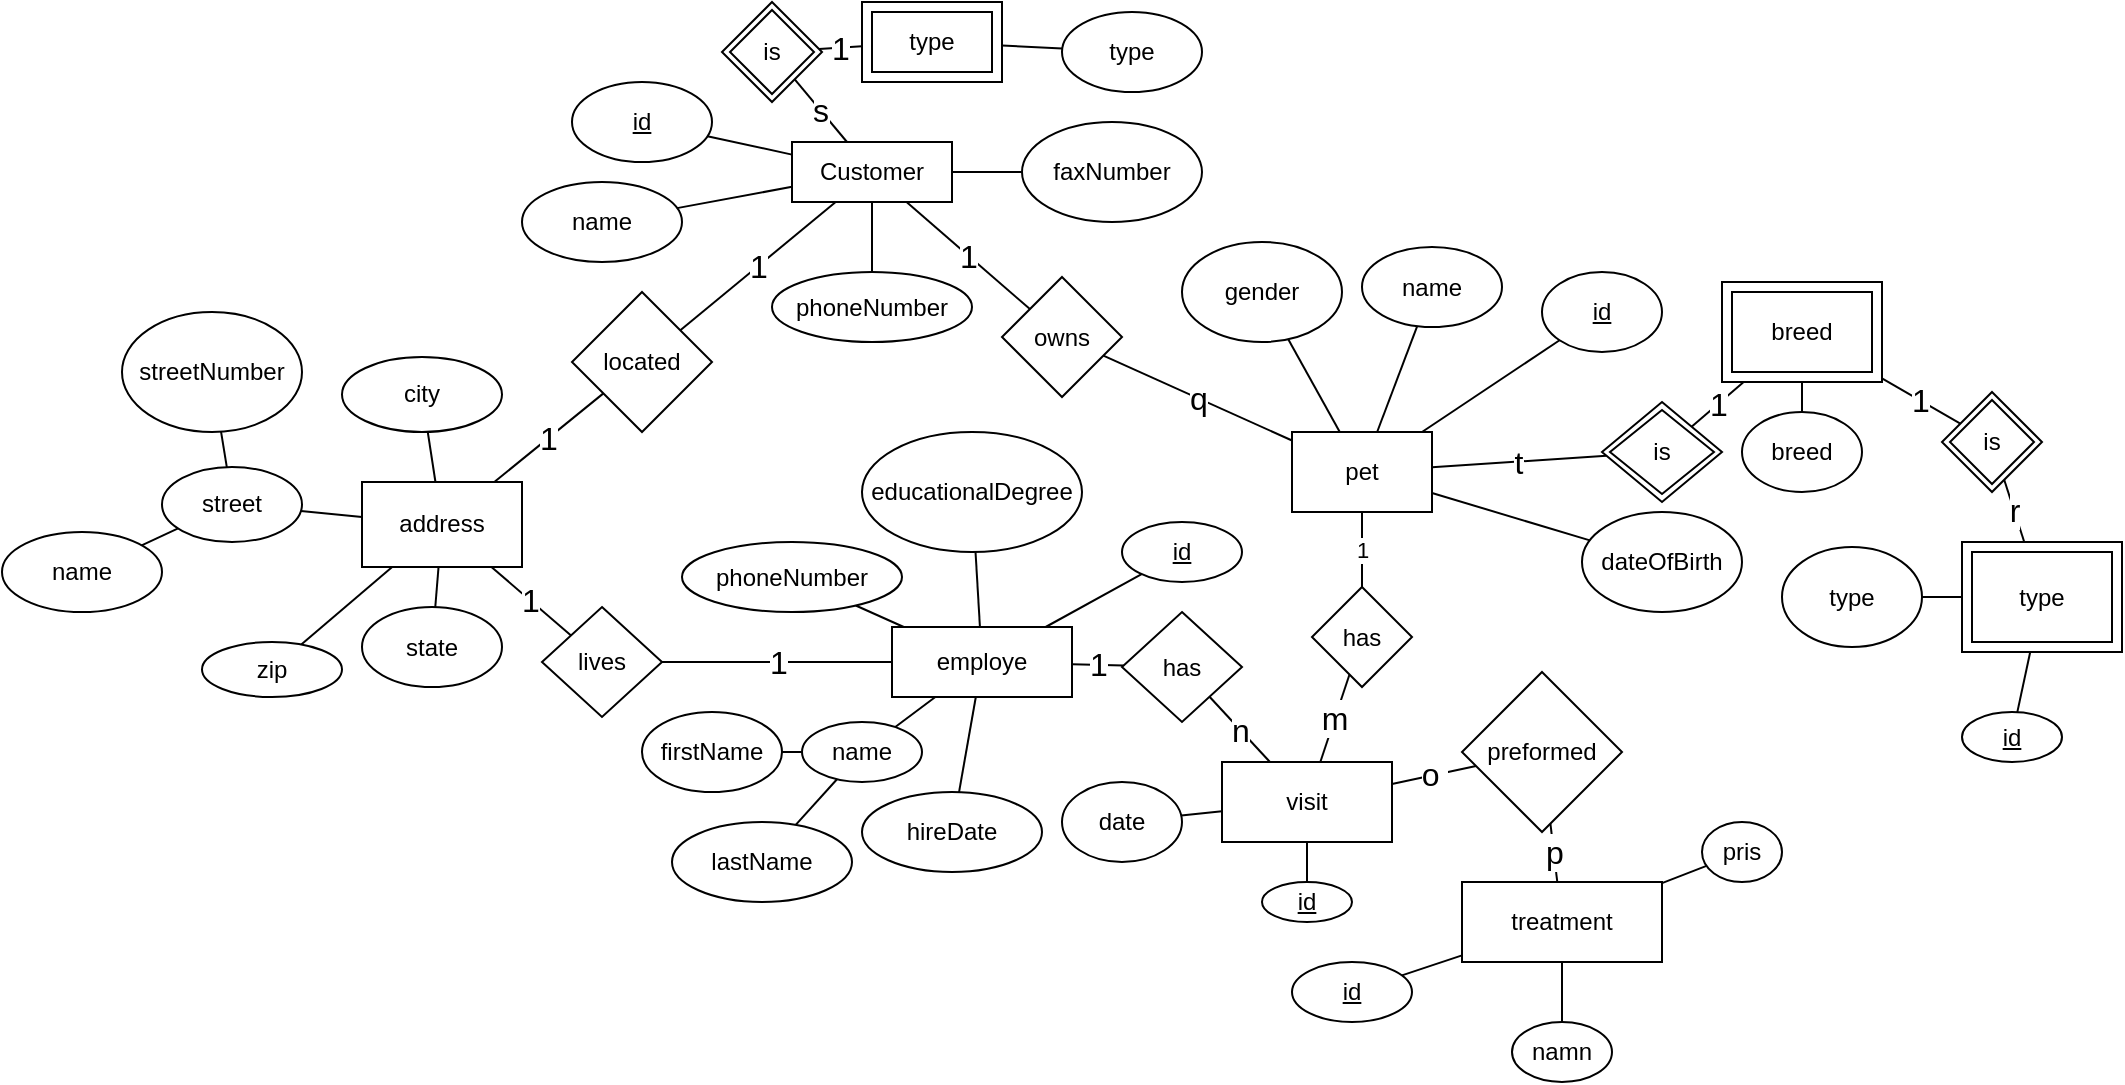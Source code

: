 <mxfile version="14.3.2" type="github">
  <diagram id="6yBv9EPGHSS3pZFMt0RR" name="Page-1">
    <mxGraphModel dx="1422" dy="806" grid="1" gridSize="10" guides="1" tooltips="1" connect="1" arrows="1" fold="1" page="1" pageScale="1" pageWidth="2000" pageHeight="2000" math="0" shadow="0">
      <root>
        <mxCell id="0" />
        <mxCell id="1" parent="0" />
        <mxCell id="rghyE2yy_vqSzcF_WPR2-24" value="" style="edgeStyle=none;orthogonalLoop=1;jettySize=auto;html=1;endArrow=none;" parent="1" source="rghyE2yy_vqSzcF_WPR2-1" target="rghyE2yy_vqSzcF_WPR2-23" edge="1">
          <mxGeometry relative="1" as="geometry" />
        </mxCell>
        <mxCell id="rghyE2yy_vqSzcF_WPR2-29" value="" style="edgeStyle=none;orthogonalLoop=1;jettySize=auto;html=1;endArrow=none;" parent="1" source="rghyE2yy_vqSzcF_WPR2-1" target="rghyE2yy_vqSzcF_WPR2-28" edge="1">
          <mxGeometry relative="1" as="geometry" />
        </mxCell>
        <mxCell id="rghyE2yy_vqSzcF_WPR2-50" value="s" style="edgeStyle=none;orthogonalLoop=1;jettySize=auto;html=1;endArrow=none;fontSize=16;" parent="1" source="rghyE2yy_vqSzcF_WPR2-1" target="rghyE2yy_vqSzcF_WPR2-49" edge="1">
          <mxGeometry relative="1" as="geometry" />
        </mxCell>
        <mxCell id="rghyE2yy_vqSzcF_WPR2-84" value="1" style="edgeStyle=none;orthogonalLoop=1;jettySize=auto;html=1;endArrow=none;fontSize=16;" parent="1" source="rghyE2yy_vqSzcF_WPR2-1" target="rghyE2yy_vqSzcF_WPR2-83" edge="1">
          <mxGeometry relative="1" as="geometry" />
        </mxCell>
        <mxCell id="4AbZtlM--KpaMA0zl2eF-10" value="" style="edgeStyle=none;orthogonalLoop=1;jettySize=auto;html=1;endArrow=none;" parent="1" source="rghyE2yy_vqSzcF_WPR2-1" target="4AbZtlM--KpaMA0zl2eF-9" edge="1">
          <mxGeometry relative="1" as="geometry" />
        </mxCell>
        <mxCell id="rghyE2yy_vqSzcF_WPR2-1" value="Customer" style="rounded=0;whiteSpace=wrap;html=1;" parent="1" vertex="1">
          <mxGeometry x="425" y="90" width="80" height="30" as="geometry" />
        </mxCell>
        <mxCell id="rghyE2yy_vqSzcF_WPR2-9" value="" style="edgeStyle=none;orthogonalLoop=1;jettySize=auto;html=1;endArrow=none;" parent="1" source="rghyE2yy_vqSzcF_WPR2-2" target="rghyE2yy_vqSzcF_WPR2-8" edge="1">
          <mxGeometry relative="1" as="geometry" />
        </mxCell>
        <mxCell id="rghyE2yy_vqSzcF_WPR2-11" value="" style="edgeStyle=none;orthogonalLoop=1;jettySize=auto;html=1;endArrow=none;" parent="1" source="rghyE2yy_vqSzcF_WPR2-2" target="rghyE2yy_vqSzcF_WPR2-10" edge="1">
          <mxGeometry relative="1" as="geometry" />
        </mxCell>
        <mxCell id="rghyE2yy_vqSzcF_WPR2-41" value="t" style="edgeStyle=none;orthogonalLoop=1;jettySize=auto;html=1;endArrow=none;fontSize=16;" parent="1" source="rghyE2yy_vqSzcF_WPR2-2" target="rghyE2yy_vqSzcF_WPR2-39" edge="1">
          <mxGeometry relative="1" as="geometry" />
        </mxCell>
        <mxCell id="rghyE2yy_vqSzcF_WPR2-80" value="" style="edgeStyle=none;orthogonalLoop=1;jettySize=auto;html=1;endArrow=none;" parent="1" source="rghyE2yy_vqSzcF_WPR2-2" target="rghyE2yy_vqSzcF_WPR2-79" edge="1">
          <mxGeometry relative="1" as="geometry" />
        </mxCell>
        <mxCell id="rghyE2yy_vqSzcF_WPR2-82" value="" style="edgeStyle=none;orthogonalLoop=1;jettySize=auto;html=1;endArrow=none;" parent="1" source="rghyE2yy_vqSzcF_WPR2-2" target="rghyE2yy_vqSzcF_WPR2-81" edge="1">
          <mxGeometry relative="1" as="geometry" />
        </mxCell>
        <mxCell id="rghyE2yy_vqSzcF_WPR2-109" value="1" style="edgeStyle=none;orthogonalLoop=1;jettySize=auto;html=1;endArrow=none;" parent="1" source="rghyE2yy_vqSzcF_WPR2-2" target="rghyE2yy_vqSzcF_WPR2-159" edge="1">
          <mxGeometry relative="1" as="geometry">
            <mxPoint x="703.158" y="358.158" as="targetPoint" />
          </mxGeometry>
        </mxCell>
        <mxCell id="rghyE2yy_vqSzcF_WPR2-2" value="pet" style="rounded=0;whiteSpace=wrap;html=1;" parent="1" vertex="1">
          <mxGeometry x="675" y="235" width="70" height="40" as="geometry" />
        </mxCell>
        <mxCell id="rghyE2yy_vqSzcF_WPR2-8" value="&lt;u&gt;id&lt;/u&gt;" style="ellipse;whiteSpace=wrap;html=1;rounded=0;" parent="1" vertex="1">
          <mxGeometry x="800" y="155" width="60" height="40" as="geometry" />
        </mxCell>
        <mxCell id="rghyE2yy_vqSzcF_WPR2-10" value="name" style="ellipse;whiteSpace=wrap;html=1;rounded=0;" parent="1" vertex="1">
          <mxGeometry x="710" y="142.5" width="70" height="40" as="geometry" />
        </mxCell>
        <mxCell id="rghyE2yy_vqSzcF_WPR2-23" value="name" style="ellipse;whiteSpace=wrap;html=1;rounded=0;" parent="1" vertex="1">
          <mxGeometry x="290" y="110" width="80" height="40" as="geometry" />
        </mxCell>
        <mxCell id="rghyE2yy_vqSzcF_WPR2-28" value="&lt;u&gt;id&lt;/u&gt;" style="ellipse;whiteSpace=wrap;html=1;rounded=0;" parent="1" vertex="1">
          <mxGeometry x="315" y="60" width="70" height="40" as="geometry" />
        </mxCell>
        <mxCell id="rghyE2yy_vqSzcF_WPR2-43" value="1" style="edgeStyle=none;orthogonalLoop=1;jettySize=auto;html=1;endArrow=none;fontSize=16;" parent="1" source="rghyE2yy_vqSzcF_WPR2-37" target="rghyE2yy_vqSzcF_WPR2-40" edge="1">
          <mxGeometry relative="1" as="geometry" />
        </mxCell>
        <mxCell id="rghyE2yy_vqSzcF_WPR2-46" value="" style="edgeStyle=none;orthogonalLoop=1;jettySize=auto;html=1;endArrow=none;" parent="1" source="rghyE2yy_vqSzcF_WPR2-37" target="rghyE2yy_vqSzcF_WPR2-45" edge="1">
          <mxGeometry relative="1" as="geometry" />
        </mxCell>
        <mxCell id="rghyE2yy_vqSzcF_WPR2-37" value="breed" style="shape=ext;margin=3;double=1;whiteSpace=wrap;html=1;align=center;" parent="1" vertex="1">
          <mxGeometry x="890" y="160" width="80" height="50" as="geometry" />
        </mxCell>
        <mxCell id="rghyE2yy_vqSzcF_WPR2-48" value="" style="edgeStyle=none;orthogonalLoop=1;jettySize=auto;html=1;endArrow=none;" parent="1" source="rghyE2yy_vqSzcF_WPR2-38" target="rghyE2yy_vqSzcF_WPR2-47" edge="1">
          <mxGeometry relative="1" as="geometry" />
        </mxCell>
        <mxCell id="rghyE2yy_vqSzcF_WPR2-197" value="" style="edgeStyle=none;orthogonalLoop=1;jettySize=auto;html=1;endArrow=none;" parent="1" source="rghyE2yy_vqSzcF_WPR2-38" target="rghyE2yy_vqSzcF_WPR2-196" edge="1">
          <mxGeometry relative="1" as="geometry" />
        </mxCell>
        <mxCell id="rghyE2yy_vqSzcF_WPR2-198" value="r" style="edgeStyle=none;orthogonalLoop=1;jettySize=auto;html=1;endArrow=none;fontSize=16;" parent="1" source="rghyE2yy_vqSzcF_WPR2-38" target="rghyE2yy_vqSzcF_WPR2-40" edge="1">
          <mxGeometry relative="1" as="geometry" />
        </mxCell>
        <mxCell id="rghyE2yy_vqSzcF_WPR2-38" value="type" style="shape=ext;margin=3;double=1;whiteSpace=wrap;html=1;align=center;" parent="1" vertex="1">
          <mxGeometry x="1010" y="290" width="80" height="55" as="geometry" />
        </mxCell>
        <mxCell id="rghyE2yy_vqSzcF_WPR2-42" value="1" style="edgeStyle=none;orthogonalLoop=1;jettySize=auto;html=1;endArrow=none;fontSize=16;" parent="1" source="rghyE2yy_vqSzcF_WPR2-39" target="rghyE2yy_vqSzcF_WPR2-37" edge="1">
          <mxGeometry relative="1" as="geometry" />
        </mxCell>
        <mxCell id="rghyE2yy_vqSzcF_WPR2-39" value="is" style="shape=rhombus;double=1;perimeter=rhombusPerimeter;whiteSpace=wrap;html=1;align=center;" parent="1" vertex="1">
          <mxGeometry x="830" y="220" width="60" height="50" as="geometry" />
        </mxCell>
        <mxCell id="rghyE2yy_vqSzcF_WPR2-40" value="is" style="shape=rhombus;double=1;perimeter=rhombusPerimeter;whiteSpace=wrap;html=1;align=center;" parent="1" vertex="1">
          <mxGeometry x="1000" y="215" width="50" height="50" as="geometry" />
        </mxCell>
        <mxCell id="rghyE2yy_vqSzcF_WPR2-45" value="breed" style="ellipse;whiteSpace=wrap;html=1;" parent="1" vertex="1">
          <mxGeometry x="900" y="225" width="60" height="40" as="geometry" />
        </mxCell>
        <mxCell id="rghyE2yy_vqSzcF_WPR2-47" value="type" style="ellipse;whiteSpace=wrap;html=1;" parent="1" vertex="1">
          <mxGeometry x="920" y="292.5" width="70" height="50" as="geometry" />
        </mxCell>
        <mxCell id="rghyE2yy_vqSzcF_WPR2-49" value="is" style="shape=rhombus;double=1;perimeter=rhombusPerimeter;whiteSpace=wrap;html=1;align=center;" parent="1" vertex="1">
          <mxGeometry x="390" y="20" width="50" height="50" as="geometry" />
        </mxCell>
        <mxCell id="rghyE2yy_vqSzcF_WPR2-52" value="1" style="edgeStyle=none;orthogonalLoop=1;jettySize=auto;html=1;endArrow=none;fontSize=16;" parent="1" source="rghyE2yy_vqSzcF_WPR2-51" target="rghyE2yy_vqSzcF_WPR2-49" edge="1">
          <mxGeometry relative="1" as="geometry" />
        </mxCell>
        <mxCell id="rghyE2yy_vqSzcF_WPR2-54" value="" style="edgeStyle=none;orthogonalLoop=1;jettySize=auto;html=1;endArrow=none;" parent="1" source="rghyE2yy_vqSzcF_WPR2-51" target="rghyE2yy_vqSzcF_WPR2-53" edge="1">
          <mxGeometry relative="1" as="geometry" />
        </mxCell>
        <mxCell id="rghyE2yy_vqSzcF_WPR2-51" value="type" style="shape=ext;margin=3;double=1;whiteSpace=wrap;html=1;align=center;" parent="1" vertex="1">
          <mxGeometry x="460" y="20" width="70" height="40" as="geometry" />
        </mxCell>
        <mxCell id="rghyE2yy_vqSzcF_WPR2-53" value="type" style="ellipse;whiteSpace=wrap;html=1;" parent="1" vertex="1">
          <mxGeometry x="560" y="25" width="70" height="40" as="geometry" />
        </mxCell>
        <mxCell id="rghyE2yy_vqSzcF_WPR2-57" value="1" style="edgeStyle=none;orthogonalLoop=1;jettySize=auto;html=1;endArrow=none;fontSize=16;" parent="1" source="5qO0IBeMsm2buDMDuULF-1" target="rghyE2yy_vqSzcF_WPR2-56" edge="1">
          <mxGeometry relative="1" as="geometry">
            <mxPoint x="273.529" y="265" as="sourcePoint" />
          </mxGeometry>
        </mxCell>
        <mxCell id="rghyE2yy_vqSzcF_WPR2-60" value="1" style="edgeStyle=none;orthogonalLoop=1;jettySize=auto;html=1;endArrow=none;fontSize=16;" parent="1" source="5qO0IBeMsm2buDMDuULF-1" target="rghyE2yy_vqSzcF_WPR2-59" edge="1">
          <mxGeometry relative="1" as="geometry">
            <mxPoint x="274.615" y="305" as="sourcePoint" />
          </mxGeometry>
        </mxCell>
        <mxCell id="rghyE2yy_vqSzcF_WPR2-64" value="" style="edgeStyle=none;orthogonalLoop=1;jettySize=auto;html=1;endArrow=none;" parent="1" source="5qO0IBeMsm2buDMDuULF-1" target="rghyE2yy_vqSzcF_WPR2-63" edge="1">
          <mxGeometry relative="1" as="geometry">
            <mxPoint x="200" y="278.357" as="sourcePoint" />
          </mxGeometry>
        </mxCell>
        <mxCell id="rghyE2yy_vqSzcF_WPR2-70" value="" style="edgeStyle=none;orthogonalLoop=1;jettySize=auto;html=1;endArrow=none;" parent="1" source="5qO0IBeMsm2buDMDuULF-1" target="rghyE2yy_vqSzcF_WPR2-69" edge="1">
          <mxGeometry relative="1" as="geometry">
            <mxPoint x="256" y="306" as="sourcePoint" />
          </mxGeometry>
        </mxCell>
        <mxCell id="rghyE2yy_vqSzcF_WPR2-72" value="" style="edgeStyle=none;orthogonalLoop=1;jettySize=auto;html=1;endArrow=none;" parent="1" source="5qO0IBeMsm2buDMDuULF-1" target="rghyE2yy_vqSzcF_WPR2-71" edge="1">
          <mxGeometry relative="1" as="geometry">
            <mxPoint x="225.306" y="305" as="sourcePoint" />
          </mxGeometry>
        </mxCell>
        <mxCell id="rghyE2yy_vqSzcF_WPR2-74" value="" style="edgeStyle=none;orthogonalLoop=1;jettySize=auto;html=1;endArrow=none;" parent="1" source="5qO0IBeMsm2buDMDuULF-1" target="rghyE2yy_vqSzcF_WPR2-73" edge="1">
          <mxGeometry relative="1" as="geometry">
            <mxPoint x="248.261" y="305" as="sourcePoint" />
          </mxGeometry>
        </mxCell>
        <mxCell id="rghyE2yy_vqSzcF_WPR2-58" value="1" style="edgeStyle=none;orthogonalLoop=1;jettySize=auto;html=1;endArrow=none;fontSize=16;" parent="1" source="rghyE2yy_vqSzcF_WPR2-56" target="rghyE2yy_vqSzcF_WPR2-1" edge="1">
          <mxGeometry relative="1" as="geometry" />
        </mxCell>
        <mxCell id="rghyE2yy_vqSzcF_WPR2-56" value="located" style="rhombus;whiteSpace=wrap;html=1;rounded=0;" parent="1" vertex="1">
          <mxGeometry x="315" y="165" width="70" height="70" as="geometry" />
        </mxCell>
        <mxCell id="rghyE2yy_vqSzcF_WPR2-62" value="1" style="edgeStyle=none;orthogonalLoop=1;jettySize=auto;html=1;endArrow=none;fontSize=16;" parent="1" source="rghyE2yy_vqSzcF_WPR2-59" target="rghyE2yy_vqSzcF_WPR2-61" edge="1">
          <mxGeometry relative="1" as="geometry" />
        </mxCell>
        <mxCell id="rghyE2yy_vqSzcF_WPR2-59" value="lives" style="rhombus;whiteSpace=wrap;html=1;rounded=0;" parent="1" vertex="1">
          <mxGeometry x="300" y="322.5" width="60" height="55" as="geometry" />
        </mxCell>
        <mxCell id="rghyE2yy_vqSzcF_WPR2-78" value="" style="edgeStyle=none;orthogonalLoop=1;jettySize=auto;html=1;endArrow=none;" parent="1" source="rghyE2yy_vqSzcF_WPR2-1" target="rghyE2yy_vqSzcF_WPR2-77" edge="1">
          <mxGeometry relative="1" as="geometry" />
        </mxCell>
        <mxCell id="rghyE2yy_vqSzcF_WPR2-94" value="" style="edgeStyle=none;orthogonalLoop=1;jettySize=auto;html=1;endArrow=none;" parent="1" source="rghyE2yy_vqSzcF_WPR2-61" target="rghyE2yy_vqSzcF_WPR2-93" edge="1">
          <mxGeometry relative="1" as="geometry" />
        </mxCell>
        <mxCell id="rghyE2yy_vqSzcF_WPR2-96" value="" style="edgeStyle=none;orthogonalLoop=1;jettySize=auto;html=1;endArrow=none;" parent="1" source="rghyE2yy_vqSzcF_WPR2-61" target="rghyE2yy_vqSzcF_WPR2-95" edge="1">
          <mxGeometry relative="1" as="geometry" />
        </mxCell>
        <mxCell id="rghyE2yy_vqSzcF_WPR2-103" value="" style="edgeStyle=none;orthogonalLoop=1;jettySize=auto;html=1;endArrow=none;" parent="1" source="rghyE2yy_vqSzcF_WPR2-61" target="rghyE2yy_vqSzcF_WPR2-102" edge="1">
          <mxGeometry relative="1" as="geometry" />
        </mxCell>
        <mxCell id="rghyE2yy_vqSzcF_WPR2-105" value="" style="edgeStyle=none;orthogonalLoop=1;jettySize=auto;html=1;endArrow=none;" parent="1" source="rghyE2yy_vqSzcF_WPR2-61" target="rghyE2yy_vqSzcF_WPR2-104" edge="1">
          <mxGeometry relative="1" as="geometry" />
        </mxCell>
        <mxCell id="rghyE2yy_vqSzcF_WPR2-110" value="1" style="edgeStyle=none;orthogonalLoop=1;jettySize=auto;html=1;endArrow=none;fontSize=16;" parent="1" source="rghyE2yy_vqSzcF_WPR2-61" target="rghyE2yy_vqSzcF_WPR2-158" edge="1">
          <mxGeometry relative="1" as="geometry">
            <mxPoint x="642.353" y="372.647" as="targetPoint" />
          </mxGeometry>
        </mxCell>
        <mxCell id="4AbZtlM--KpaMA0zl2eF-8" value="" style="edgeStyle=none;orthogonalLoop=1;jettySize=auto;html=1;endArrow=none;" parent="1" source="rghyE2yy_vqSzcF_WPR2-61" target="4AbZtlM--KpaMA0zl2eF-6" edge="1">
          <mxGeometry relative="1" as="geometry" />
        </mxCell>
        <mxCell id="rghyE2yy_vqSzcF_WPR2-61" value="employe" style="whiteSpace=wrap;html=1;rounded=0;" parent="1" vertex="1">
          <mxGeometry x="475" y="332.5" width="90" height="35" as="geometry" />
        </mxCell>
        <mxCell id="rghyE2yy_vqSzcF_WPR2-66" value="" style="edgeStyle=none;orthogonalLoop=1;jettySize=auto;html=1;endArrow=none;" parent="1" source="rghyE2yy_vqSzcF_WPR2-63" target="rghyE2yy_vqSzcF_WPR2-65" edge="1">
          <mxGeometry relative="1" as="geometry" />
        </mxCell>
        <mxCell id="rghyE2yy_vqSzcF_WPR2-68" value="" style="edgeStyle=none;orthogonalLoop=1;jettySize=auto;html=1;endArrow=none;" parent="1" source="rghyE2yy_vqSzcF_WPR2-63" target="rghyE2yy_vqSzcF_WPR2-67" edge="1">
          <mxGeometry relative="1" as="geometry" />
        </mxCell>
        <mxCell id="rghyE2yy_vqSzcF_WPR2-63" value="street" style="ellipse;whiteSpace=wrap;html=1;rounded=0;" parent="1" vertex="1">
          <mxGeometry x="110" y="252.5" width="70" height="37.5" as="geometry" />
        </mxCell>
        <mxCell id="rghyE2yy_vqSzcF_WPR2-65" value="name" style="ellipse;whiteSpace=wrap;html=1;rounded=0;" parent="1" vertex="1">
          <mxGeometry x="30" y="285" width="80" height="40" as="geometry" />
        </mxCell>
        <mxCell id="rghyE2yy_vqSzcF_WPR2-67" value="streetNumber" style="ellipse;whiteSpace=wrap;html=1;rounded=0;" parent="1" vertex="1">
          <mxGeometry x="90" y="175" width="90" height="60" as="geometry" />
        </mxCell>
        <mxCell id="rghyE2yy_vqSzcF_WPR2-69" value="city" style="ellipse;whiteSpace=wrap;html=1;rounded=0;" parent="1" vertex="1">
          <mxGeometry x="200" y="197.5" width="80" height="37.5" as="geometry" />
        </mxCell>
        <mxCell id="rghyE2yy_vqSzcF_WPR2-71" value="zip" style="ellipse;whiteSpace=wrap;html=1;rounded=0;" parent="1" vertex="1">
          <mxGeometry x="130" y="340" width="70" height="27.5" as="geometry" />
        </mxCell>
        <mxCell id="rghyE2yy_vqSzcF_WPR2-73" value="state" style="ellipse;whiteSpace=wrap;html=1;rounded=0;" parent="1" vertex="1">
          <mxGeometry x="210" y="322.5" width="70" height="40" as="geometry" />
        </mxCell>
        <mxCell id="rghyE2yy_vqSzcF_WPR2-77" value="faxNumber" style="ellipse;whiteSpace=wrap;html=1;rounded=0;" parent="1" vertex="1">
          <mxGeometry x="540" y="80" width="90" height="50" as="geometry" />
        </mxCell>
        <mxCell id="rghyE2yy_vqSzcF_WPR2-79" value="gender" style="ellipse;whiteSpace=wrap;html=1;rounded=0;" parent="1" vertex="1">
          <mxGeometry x="620" y="140" width="80" height="50" as="geometry" />
        </mxCell>
        <mxCell id="rghyE2yy_vqSzcF_WPR2-81" value="dateOfBirth" style="ellipse;whiteSpace=wrap;html=1;rounded=0;" parent="1" vertex="1">
          <mxGeometry x="820" y="275" width="80" height="50" as="geometry" />
        </mxCell>
        <mxCell id="rghyE2yy_vqSzcF_WPR2-85" value="q" style="edgeStyle=none;orthogonalLoop=1;jettySize=auto;html=1;endArrow=none;fontSize=16;" parent="1" source="rghyE2yy_vqSzcF_WPR2-83" target="rghyE2yy_vqSzcF_WPR2-2" edge="1">
          <mxGeometry relative="1" as="geometry" />
        </mxCell>
        <mxCell id="rghyE2yy_vqSzcF_WPR2-83" value="owns" style="rhombus;whiteSpace=wrap;html=1;rounded=0;" parent="1" vertex="1">
          <mxGeometry x="530" y="157.5" width="60" height="60" as="geometry" />
        </mxCell>
        <mxCell id="rghyE2yy_vqSzcF_WPR2-93" value="&lt;u&gt;id&lt;/u&gt;" style="ellipse;whiteSpace=wrap;html=1;rounded=0;" parent="1" vertex="1">
          <mxGeometry x="590" y="280" width="60" height="30" as="geometry" />
        </mxCell>
        <mxCell id="rghyE2yy_vqSzcF_WPR2-98" value="" style="edgeStyle=none;orthogonalLoop=1;jettySize=auto;html=1;endArrow=none;" parent="1" source="rghyE2yy_vqSzcF_WPR2-95" target="rghyE2yy_vqSzcF_WPR2-97" edge="1">
          <mxGeometry relative="1" as="geometry" />
        </mxCell>
        <mxCell id="rghyE2yy_vqSzcF_WPR2-100" value="" style="edgeStyle=none;orthogonalLoop=1;jettySize=auto;html=1;endArrow=none;" parent="1" source="rghyE2yy_vqSzcF_WPR2-95" target="rghyE2yy_vqSzcF_WPR2-99" edge="1">
          <mxGeometry relative="1" as="geometry" />
        </mxCell>
        <mxCell id="rghyE2yy_vqSzcF_WPR2-95" value="name" style="ellipse;whiteSpace=wrap;html=1;rounded=0;" parent="1" vertex="1">
          <mxGeometry x="430" y="380" width="60" height="30" as="geometry" />
        </mxCell>
        <mxCell id="rghyE2yy_vqSzcF_WPR2-97" value="firstName" style="ellipse;whiteSpace=wrap;html=1;rounded=0;" parent="1" vertex="1">
          <mxGeometry x="350" y="375" width="70" height="40" as="geometry" />
        </mxCell>
        <mxCell id="rghyE2yy_vqSzcF_WPR2-99" value="lastName" style="ellipse;whiteSpace=wrap;html=1;rounded=0;" parent="1" vertex="1">
          <mxGeometry x="365" y="430" width="90" height="40" as="geometry" />
        </mxCell>
        <mxCell id="rghyE2yy_vqSzcF_WPR2-102" value="educationalDegree" style="ellipse;whiteSpace=wrap;html=1;rounded=0;" parent="1" vertex="1">
          <mxGeometry x="460" y="235" width="110" height="60" as="geometry" />
        </mxCell>
        <mxCell id="rghyE2yy_vqSzcF_WPR2-104" value="hireDate" style="ellipse;whiteSpace=wrap;html=1;rounded=0;" parent="1" vertex="1">
          <mxGeometry x="460" y="415" width="90" height="40" as="geometry" />
        </mxCell>
        <mxCell id="rghyE2yy_vqSzcF_WPR2-117" style="edgeStyle=none;orthogonalLoop=1;jettySize=auto;html=1;exitX=0.5;exitY=1;exitDx=0;exitDy=0;endArrow=none;" parent="1" edge="1">
          <mxGeometry relative="1" as="geometry">
            <mxPoint x="790" y="465" as="sourcePoint" />
            <mxPoint x="790" y="465" as="targetPoint" />
          </mxGeometry>
        </mxCell>
        <mxCell id="rghyE2yy_vqSzcF_WPR2-161" value="n" style="edgeStyle=none;orthogonalLoop=1;jettySize=auto;html=1;endArrow=none;fontSize=16;" parent="1" source="rghyE2yy_vqSzcF_WPR2-170" target="rghyE2yy_vqSzcF_WPR2-158" edge="1">
          <mxGeometry relative="1" as="geometry">
            <mxPoint x="685.385" y="410" as="sourcePoint" />
          </mxGeometry>
        </mxCell>
        <mxCell id="rghyE2yy_vqSzcF_WPR2-164" value="o&amp;nbsp;" style="edgeStyle=none;orthogonalLoop=1;jettySize=auto;html=1;endArrow=none;fontSize=16;" parent="1" source="rghyE2yy_vqSzcF_WPR2-170" target="rghyE2yy_vqSzcF_WPR2-163" edge="1">
          <mxGeometry relative="1" as="geometry">
            <mxPoint x="760.0" y="437.692" as="sourcePoint" />
          </mxGeometry>
        </mxCell>
        <mxCell id="rghyE2yy_vqSzcF_WPR2-158" value="has" style="rhombus;whiteSpace=wrap;html=1;" parent="1" vertex="1">
          <mxGeometry x="590" y="325" width="60" height="55" as="geometry" />
        </mxCell>
        <mxCell id="rghyE2yy_vqSzcF_WPR2-160" value="m" style="edgeStyle=none;orthogonalLoop=1;jettySize=auto;html=1;endArrow=none;fontSize=16;" parent="1" source="rghyE2yy_vqSzcF_WPR2-159" target="rghyE2yy_vqSzcF_WPR2-170" edge="1">
          <mxGeometry relative="1" as="geometry">
            <mxPoint x="739.091" y="410" as="targetPoint" />
          </mxGeometry>
        </mxCell>
        <mxCell id="rghyE2yy_vqSzcF_WPR2-172" value="1" style="edgeStyle=none;orthogonalLoop=1;jettySize=auto;html=1;endArrow=none;" parent="1" source="rghyE2yy_vqSzcF_WPR2-159" target="rghyE2yy_vqSzcF_WPR2-2" edge="1">
          <mxGeometry relative="1" as="geometry" />
        </mxCell>
        <mxCell id="rghyE2yy_vqSzcF_WPR2-159" value="has" style="rhombus;whiteSpace=wrap;html=1;" parent="1" vertex="1">
          <mxGeometry x="685" y="312.5" width="50" height="50" as="geometry" />
        </mxCell>
        <mxCell id="rghyE2yy_vqSzcF_WPR2-166" value="p" style="edgeStyle=none;orthogonalLoop=1;jettySize=auto;html=1;endArrow=none;fontSize=16;" parent="1" source="rghyE2yy_vqSzcF_WPR2-163" target="rghyE2yy_vqSzcF_WPR2-165" edge="1">
          <mxGeometry relative="1" as="geometry" />
        </mxCell>
        <mxCell id="rghyE2yy_vqSzcF_WPR2-163" value="preformed" style="rhombus;whiteSpace=wrap;html=1;rounded=0;" parent="1" vertex="1">
          <mxGeometry x="760" y="355" width="80" height="80" as="geometry" />
        </mxCell>
        <mxCell id="rghyE2yy_vqSzcF_WPR2-177" value="" style="edgeStyle=none;orthogonalLoop=1;jettySize=auto;html=1;endArrow=none;" parent="1" source="rghyE2yy_vqSzcF_WPR2-165" target="rghyE2yy_vqSzcF_WPR2-176" edge="1">
          <mxGeometry relative="1" as="geometry" />
        </mxCell>
        <mxCell id="rghyE2yy_vqSzcF_WPR2-179" value="" style="edgeStyle=none;orthogonalLoop=1;jettySize=auto;html=1;endArrow=none;" parent="1" source="rghyE2yy_vqSzcF_WPR2-165" target="rghyE2yy_vqSzcF_WPR2-178" edge="1">
          <mxGeometry relative="1" as="geometry" />
        </mxCell>
        <mxCell id="rghyE2yy_vqSzcF_WPR2-180" value="" style="edgeStyle=none;orthogonalLoop=1;jettySize=auto;html=1;endArrow=none;" parent="1" source="rghyE2yy_vqSzcF_WPR2-165" target="rghyE2yy_vqSzcF_WPR2-178" edge="1">
          <mxGeometry relative="1" as="geometry" />
        </mxCell>
        <mxCell id="rghyE2yy_vqSzcF_WPR2-183" value="" style="edgeStyle=none;orthogonalLoop=1;jettySize=auto;html=1;endArrow=none;" parent="1" source="rghyE2yy_vqSzcF_WPR2-165" target="rghyE2yy_vqSzcF_WPR2-182" edge="1">
          <mxGeometry relative="1" as="geometry" />
        </mxCell>
        <mxCell id="rghyE2yy_vqSzcF_WPR2-165" value="treatment" style="whiteSpace=wrap;html=1;rounded=0;" parent="1" vertex="1">
          <mxGeometry x="760" y="460" width="100" height="40" as="geometry" />
        </mxCell>
        <mxCell id="rghyE2yy_vqSzcF_WPR2-195" value="" style="edgeStyle=none;orthogonalLoop=1;jettySize=auto;html=1;endArrow=none;" parent="1" source="rghyE2yy_vqSzcF_WPR2-170" target="rghyE2yy_vqSzcF_WPR2-194" edge="1">
          <mxGeometry relative="1" as="geometry" />
        </mxCell>
        <mxCell id="5qO0IBeMsm2buDMDuULF-5" style="edgeStyle=none;orthogonalLoop=1;jettySize=auto;html=1;endArrow=none;" parent="1" source="rghyE2yy_vqSzcF_WPR2-170" target="5qO0IBeMsm2buDMDuULF-3" edge="1">
          <mxGeometry relative="1" as="geometry" />
        </mxCell>
        <mxCell id="rghyE2yy_vqSzcF_WPR2-170" value="visit" style="rounded=0;whiteSpace=wrap;html=1;" parent="1" vertex="1">
          <mxGeometry x="640" y="400" width="85" height="40" as="geometry" />
        </mxCell>
        <mxCell id="rghyE2yy_vqSzcF_WPR2-176" value="pris" style="ellipse;whiteSpace=wrap;html=1;rounded=0;" parent="1" vertex="1">
          <mxGeometry x="880" y="430" width="40" height="30" as="geometry" />
        </mxCell>
        <mxCell id="rghyE2yy_vqSzcF_WPR2-178" value="namn" style="ellipse;whiteSpace=wrap;html=1;rounded=0;" parent="1" vertex="1">
          <mxGeometry x="785" y="530" width="50" height="30" as="geometry" />
        </mxCell>
        <mxCell id="rghyE2yy_vqSzcF_WPR2-182" value="&lt;u&gt;id&lt;/u&gt;" style="ellipse;whiteSpace=wrap;html=1;rounded=0;" parent="1" vertex="1">
          <mxGeometry x="675" y="500" width="60" height="30" as="geometry" />
        </mxCell>
        <mxCell id="rghyE2yy_vqSzcF_WPR2-194" value="&lt;u&gt;id&lt;/u&gt;" style="ellipse;whiteSpace=wrap;html=1;rounded=0;" parent="1" vertex="1">
          <mxGeometry x="660" y="460" width="45" height="20" as="geometry" />
        </mxCell>
        <mxCell id="rghyE2yy_vqSzcF_WPR2-196" value="&lt;u&gt;id&lt;/u&gt;" style="ellipse;whiteSpace=wrap;html=1;" parent="1" vertex="1">
          <mxGeometry x="1010" y="375" width="50" height="25" as="geometry" />
        </mxCell>
        <mxCell id="4AbZtlM--KpaMA0zl2eF-6" value="phoneNumber" style="ellipse;whiteSpace=wrap;html=1;" parent="1" vertex="1">
          <mxGeometry x="370" y="290" width="110" height="35" as="geometry" />
        </mxCell>
        <mxCell id="4AbZtlM--KpaMA0zl2eF-9" value="phoneNumber" style="ellipse;whiteSpace=wrap;html=1;" parent="1" vertex="1">
          <mxGeometry x="415" y="155" width="100" height="35" as="geometry" />
        </mxCell>
        <mxCell id="5qO0IBeMsm2buDMDuULF-1" value="address" style="rounded=0;whiteSpace=wrap;html=1;" parent="1" vertex="1">
          <mxGeometry x="210" y="260" width="80" height="42.5" as="geometry" />
        </mxCell>
        <mxCell id="5qO0IBeMsm2buDMDuULF-3" value="date" style="ellipse;whiteSpace=wrap;html=1;" parent="1" vertex="1">
          <mxGeometry x="560" y="410" width="60" height="40" as="geometry" />
        </mxCell>
      </root>
    </mxGraphModel>
  </diagram>
</mxfile>

